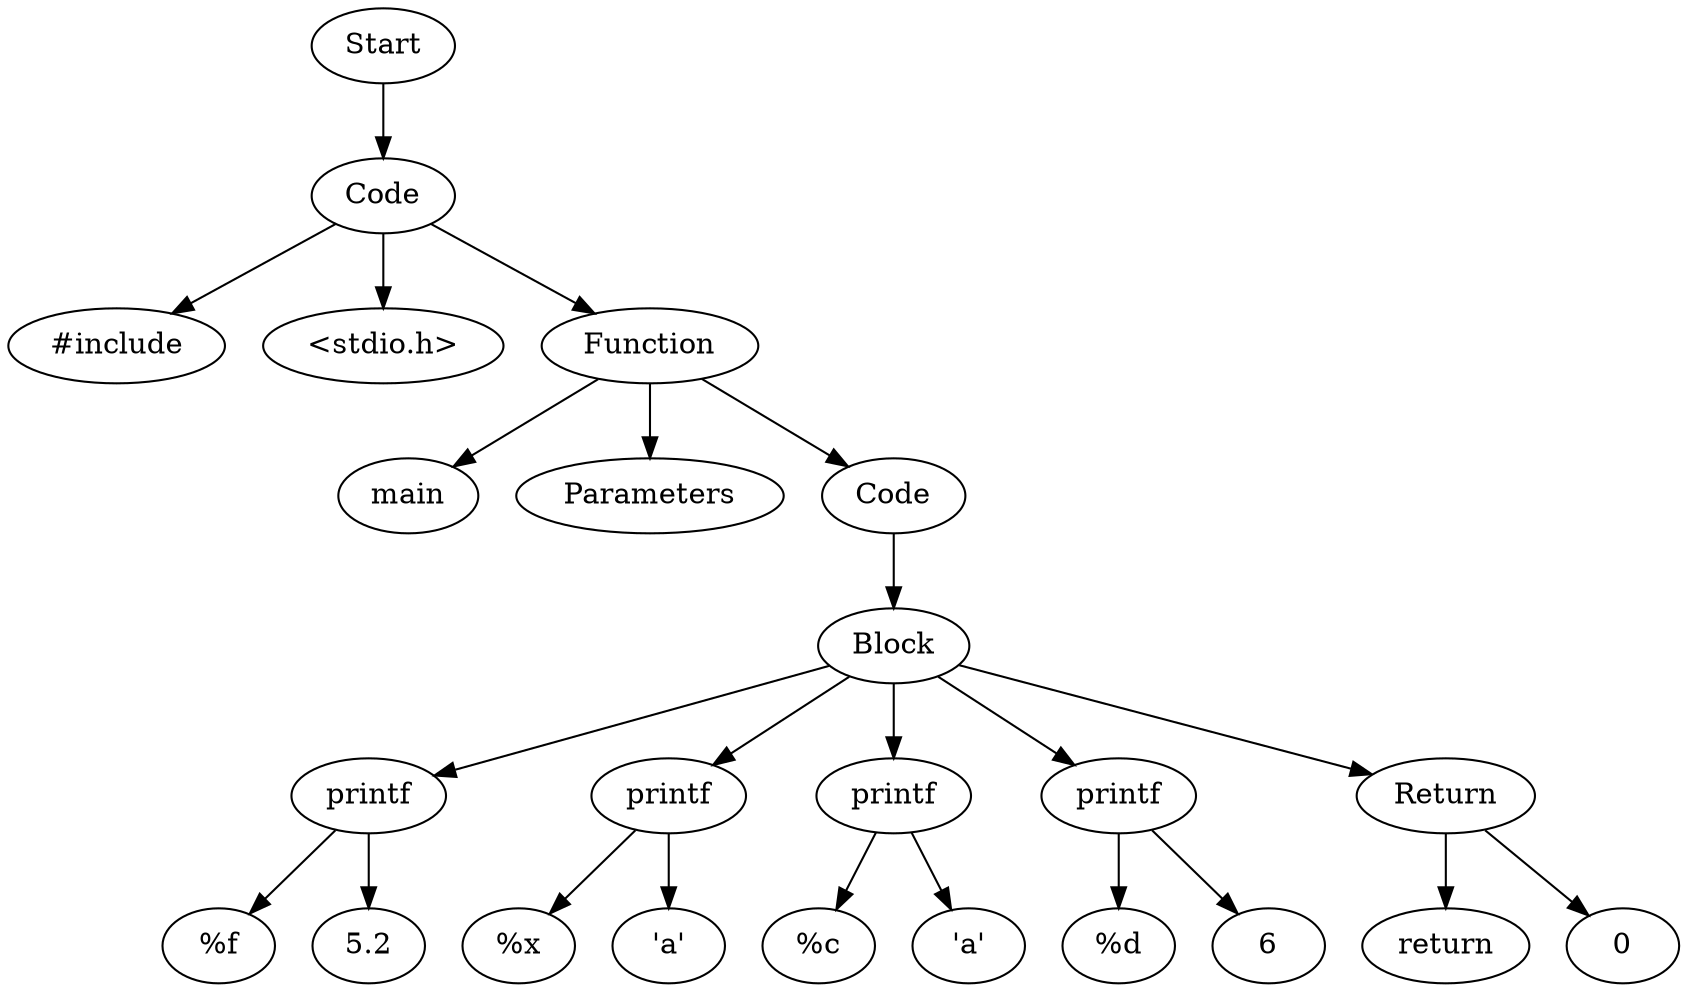 digraph AST {
  "131613805948368" [label="Start"];
  "131613805948368" -> "131613805947456";
  "131613805947456" [label="Code"];
  "131613805947456" -> "131613805948320";
  "131613805947456" -> "131613805948032";
  "131613805947456" -> "131613805947552";
  "131613805948320" [label="#include"];
  "131613805948032" [label="<stdio.h>"];
  "131613805947552" [label="Function"];
  "131613805947552" -> "131613805946976";
  "131613805947552" -> "131613805948992";
  "131613805947552" -> "131613805948272";
  "131613805946976" [label="main"];
  "131613805948992" [label="Parameters"];
  "131613805948272" [label="Code"];
  "131613805948272" -> "131613805952688";
  "131613805952688" [label="Block"];
  "131613805952688" -> "131613805948944";
  "131613805952688" -> "131613805947360";
  "131613805952688" -> "131613805947936";
  "131613805952688" -> "131613805947216";
  "131613805952688" -> "131613805952064";
  "131613805948944" [label="printf"];
  "131613805948944" -> "131613805944816";
  "131613805948944" -> "131613805947408";
  "131613805944816" [label="%f"];
  "131613805947408" [label="5.2"];
  "131613805947360" [label="printf"];
  "131613805947360" -> "131613805944624";
  "131613805947360" -> "131613805947312";
  "131613805944624" [label="%x"];
  "131613805947312" [label="'a'"];
  "131613805947936" [label="printf"];
  "131613805947936" -> "131613805944720";
  "131613805947936" -> "131613805947984";
  "131613805944720" [label="%c"];
  "131613805947984" [label="'a'"];
  "131613805947216" [label="printf"];
  "131613805947216" -> "131613805944768";
  "131613805947216" -> "131613805951056";
  "131613805944768" [label="%d"];
  "131613805951056" [label="6"];
  "131613805952064" [label="Return"];
  "131613805952064" -> "131613805952304";
  "131613805952064" -> "131613805945872";
  "131613805952304" [label="return"];
  "131613805945872" [label="0"];
}
